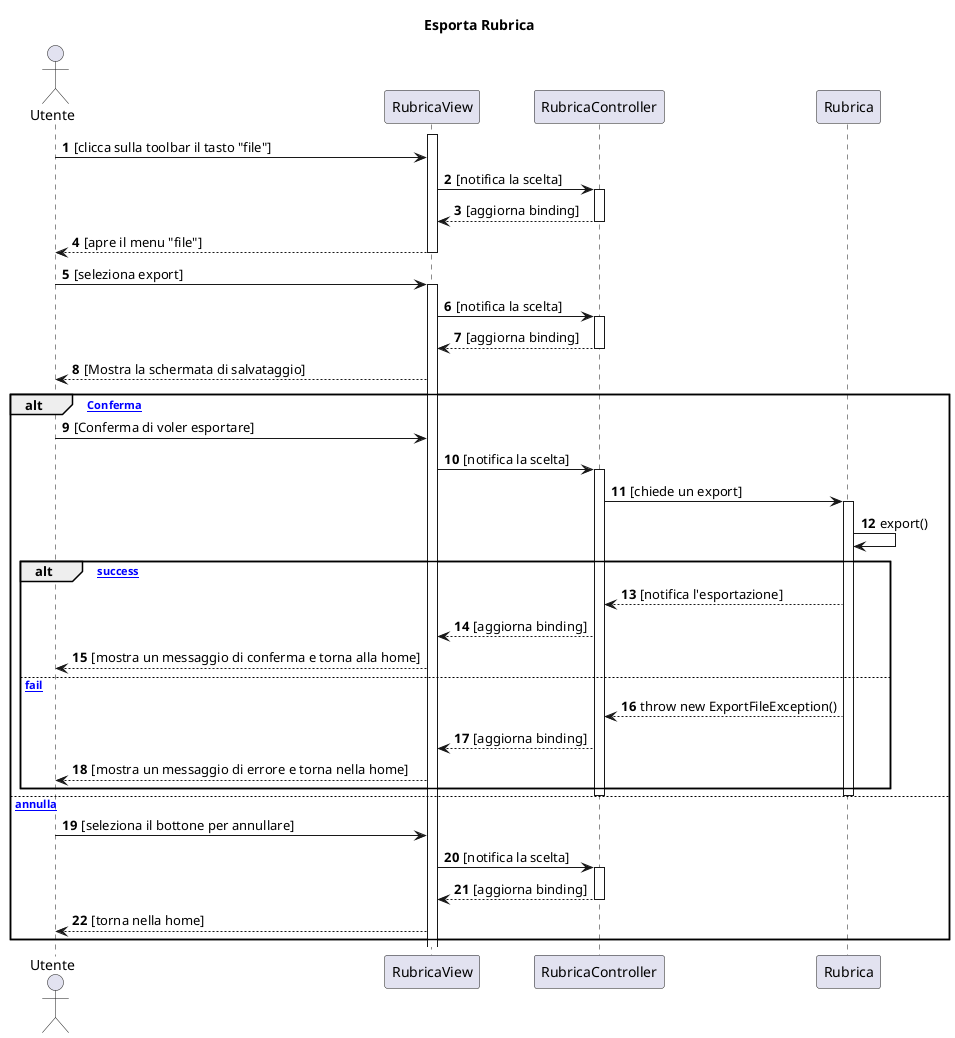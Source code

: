 @startuml
title Esporta Rubrica
autonumber
actor Utente
activate RubricaView
participant RubricaView
participant RubricaController
participant Rubrica

Utente->RubricaView:[clicca sulla toolbar il tasto "file"]
RubricaView->RubricaController:[notifica la scelta]
activate RubricaController
RubricaController-->RubricaView:[aggiorna binding]
deactivate RubricaController
RubricaView-->Utente:[apre il menu "file"]
deactivate RubricaView

Utente->RubricaView:[seleziona export]
activate RubricaView
RubricaView->RubricaController:[notifica la scelta]
activate RubricaController
RubricaController -->RubricaView:[aggiorna binding]
deactivate RubricaController
RubricaView-->Utente:[Mostra la schermata di salvataggio]

alt [Conferma]
    Utente->RubricaView:[Conferma di voler esportare]
    RubricaView->RubricaController:[notifica la scelta]
    activate RubricaController
    RubricaController->Rubrica:[chiede un export]
    activate Rubrica
    Rubrica->Rubrica:export()
    alt [export success]
        Rubrica-->RubricaController:[notifica l'esportazione]
        RubricaController-->RubricaView:[aggiorna binding]
        RubricaView-->Utente:[mostra un messaggio di conferma e torna alla home]
    else [export fail]
        Rubrica-->RubricaController:throw new ExportFileException()
        RubricaController-->RubricaView:[aggiorna binding]
        RubricaView-->Utente:[mostra un messaggio di errore e torna nella home]
    end
    deactivate Rubrica
    deactivate RubricaController
else [annulla]
    Utente->RubricaView:[seleziona il bottone per annullare]
    RubricaView->RubricaController:[notifica la scelta]
    activate RubricaController
    RubricaController-->RubricaView:[aggiorna binding]
    deactivate RubricaController
    RubricaView-->Utente:[torna nella home]
end

@enduml